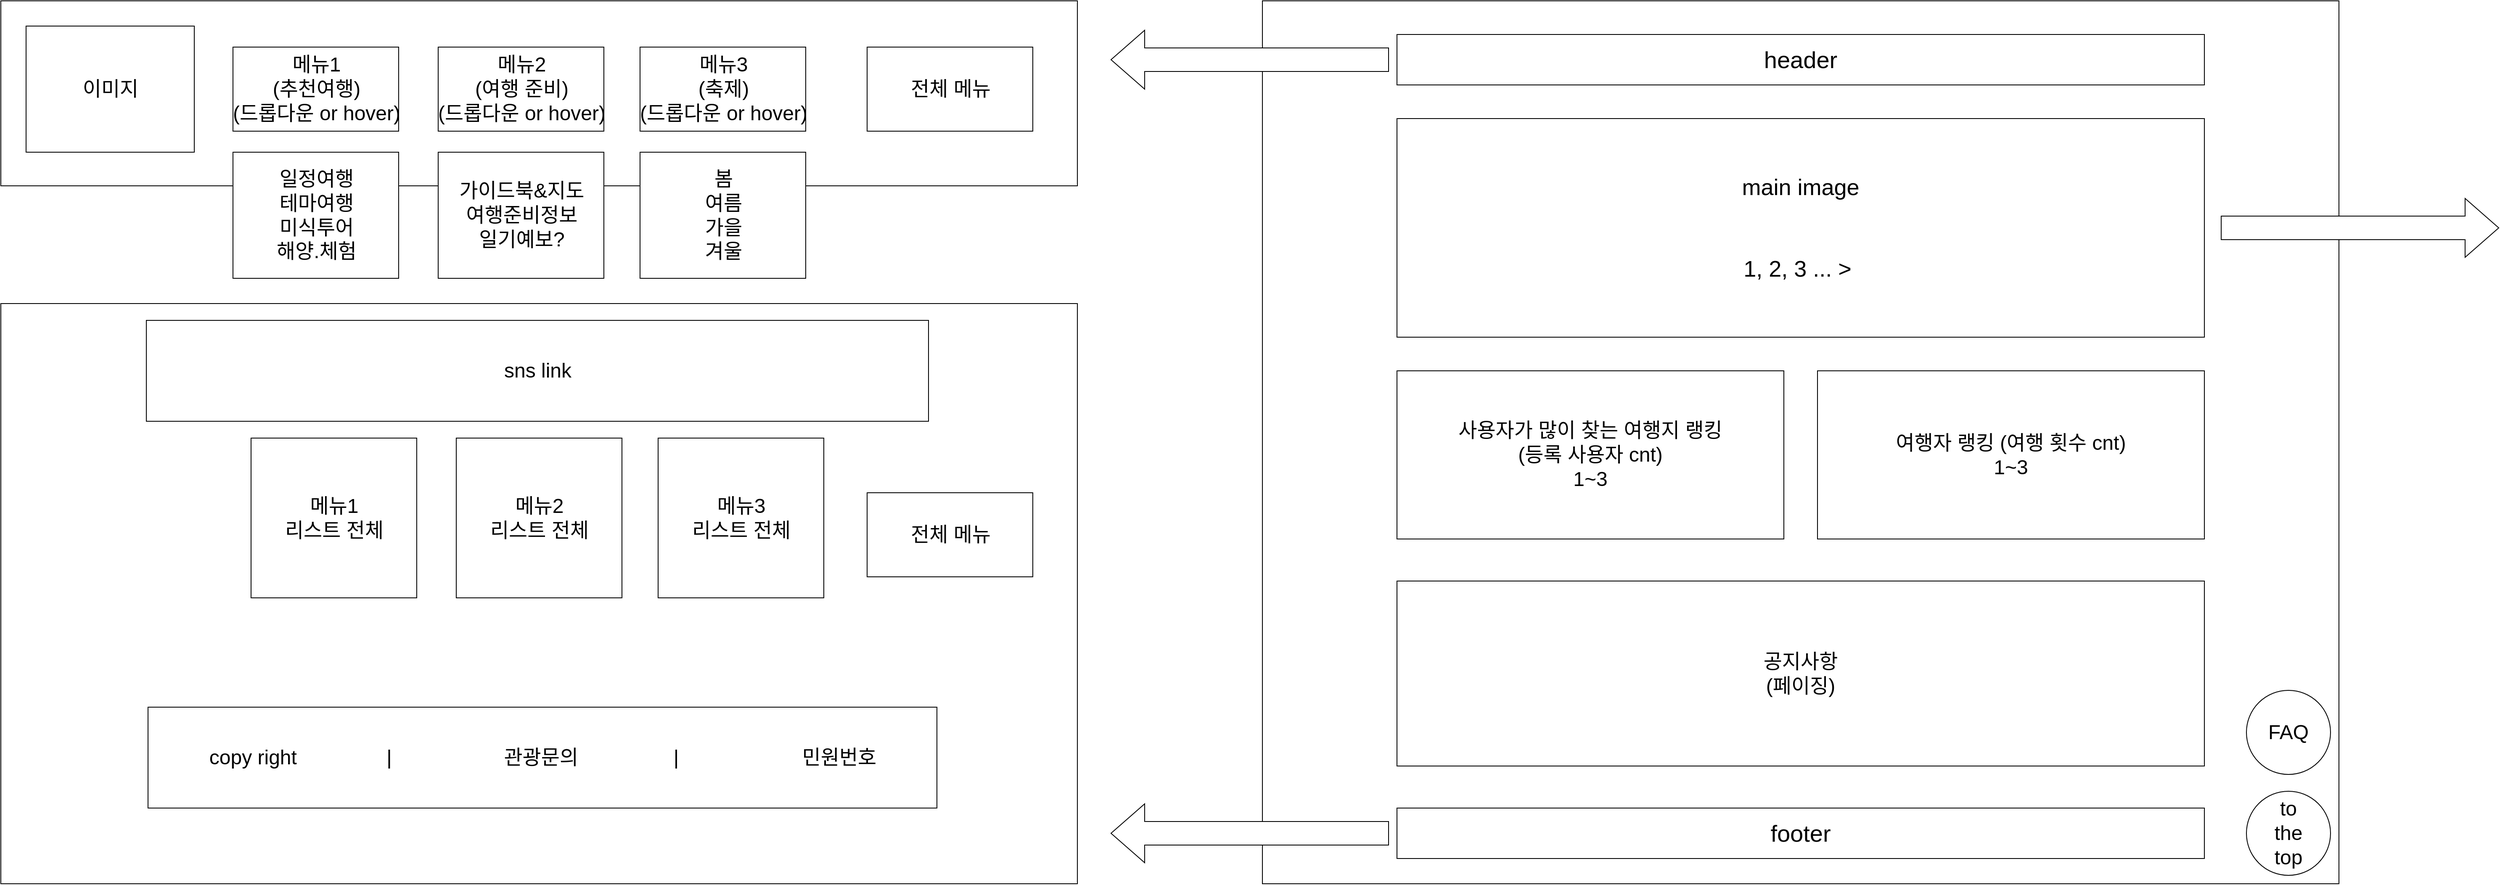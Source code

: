 <mxfile version="21.2.8" type="device">
  <diagram name="페이지-1" id="u2ZTSatMJ5kD2yKjt6Cd">
    <mxGraphModel dx="4417" dy="2549" grid="1" gridSize="10" guides="1" tooltips="1" connect="1" arrows="1" fold="1" page="1" pageScale="1" pageWidth="827" pageHeight="1169" math="0" shadow="0">
      <root>
        <mxCell id="0" />
        <mxCell id="1" parent="0" />
        <mxCell id="79dPRr0T3UXEtsJ1VB1F-2" value="" style="rounded=0;whiteSpace=wrap;html=1;" parent="1" vertex="1">
          <mxGeometry x="200" y="-1160" width="1280" height="1050" as="geometry" />
        </mxCell>
        <mxCell id="79dPRr0T3UXEtsJ1VB1F-3" value="header" style="rounded=0;whiteSpace=wrap;html=1;fontSize=28;" parent="1" vertex="1">
          <mxGeometry x="360" y="-1120" width="960" height="60" as="geometry" />
        </mxCell>
        <mxCell id="79dPRr0T3UXEtsJ1VB1F-4" value="footer" style="rounded=0;whiteSpace=wrap;html=1;fontSize=28;" parent="1" vertex="1">
          <mxGeometry x="360" y="-200" width="960" height="60" as="geometry" />
        </mxCell>
        <mxCell id="79dPRr0T3UXEtsJ1VB1F-6" value="main image&lt;br&gt;&lt;br&gt;&lt;br&gt;1, 2, 3 ... &amp;gt;&amp;nbsp;" style="rounded=0;whiteSpace=wrap;html=1;fontSize=27;" parent="1" vertex="1">
          <mxGeometry x="360" y="-1020" width="960" height="260" as="geometry" />
        </mxCell>
        <mxCell id="79dPRr0T3UXEtsJ1VB1F-7" value="사용자가 많이 찾는 여행지 랭킹&lt;br&gt;(등록 사용자 cnt)&lt;br&gt;1~3" style="rounded=0;whiteSpace=wrap;html=1;fontSize=24;" parent="1" vertex="1">
          <mxGeometry x="360" y="-720" width="460" height="200" as="geometry" />
        </mxCell>
        <mxCell id="79dPRr0T3UXEtsJ1VB1F-8" value="여행자 랭킹 (여행 횟수 cnt)&lt;br&gt;1~3" style="rounded=0;whiteSpace=wrap;html=1;fontSize=24;" parent="1" vertex="1">
          <mxGeometry x="860" y="-720" width="460" height="200" as="geometry" />
        </mxCell>
        <mxCell id="79dPRr0T3UXEtsJ1VB1F-9" value="공지사항&lt;br style=&quot;font-size: 24px;&quot;&gt;(페이징)" style="rounded=0;whiteSpace=wrap;html=1;fontSize=24;" parent="1" vertex="1">
          <mxGeometry x="360" y="-470" width="960" height="220" as="geometry" />
        </mxCell>
        <mxCell id="79dPRr0T3UXEtsJ1VB1F-10" value="to&lt;br style=&quot;font-size: 24px;&quot;&gt;the&lt;br style=&quot;font-size: 24px;&quot;&gt;top" style="ellipse;whiteSpace=wrap;html=1;aspect=fixed;fontSize=24;" parent="1" vertex="1">
          <mxGeometry x="1370" y="-220" width="100" height="100" as="geometry" />
        </mxCell>
        <mxCell id="79dPRr0T3UXEtsJ1VB1F-11" value="FAQ" style="ellipse;whiteSpace=wrap;html=1;aspect=fixed;fontSize=24;" parent="1" vertex="1">
          <mxGeometry x="1370" y="-340" width="100" height="100" as="geometry" />
        </mxCell>
        <mxCell id="79dPRr0T3UXEtsJ1VB1F-14" value="" style="html=1;shadow=0;dashed=0;align=center;verticalAlign=middle;shape=mxgraph.arrows2.arrow;dy=0.6;dx=40;flipH=1;notch=0;" parent="1" vertex="1">
          <mxGeometry x="20" y="-1125" width="330" height="70" as="geometry" />
        </mxCell>
        <mxCell id="79dPRr0T3UXEtsJ1VB1F-15" value="" style="rounded=0;whiteSpace=wrap;html=1;fontSize=24;" parent="1" vertex="1">
          <mxGeometry x="-1300" y="-1160" width="1280" height="220" as="geometry" />
        </mxCell>
        <mxCell id="79dPRr0T3UXEtsJ1VB1F-26" value="이미지" style="verticalLabelPosition=middle;verticalAlign=middle;html=1;shape=mxgraph.basic.rect;fillColor2=none;strokeWidth=1;size=20;indent=5;fontSize=24;labelPosition=center;align=center;" parent="1" vertex="1">
          <mxGeometry x="-1270" y="-1130" width="200" height="150" as="geometry" />
        </mxCell>
        <mxCell id="79dPRr0T3UXEtsJ1VB1F-27" value="메뉴1&lt;br&gt;(추천여행)&lt;br style=&quot;font-size: 24px;&quot;&gt;(드롭다운 or hover)" style="verticalLabelPosition=middle;verticalAlign=middle;html=1;shape=mxgraph.basic.rect;fillColor2=none;strokeWidth=1;size=20;indent=5;fontSize=24;labelPosition=center;align=center;" parent="1" vertex="1">
          <mxGeometry x="-1024" y="-1105" width="197" height="100" as="geometry" />
        </mxCell>
        <mxCell id="79dPRr0T3UXEtsJ1VB1F-28" value="메뉴2&lt;br&gt;(여행 준비)&lt;br style=&quot;font-size: 24px;&quot;&gt;(드롭다운 or hover)" style="verticalLabelPosition=middle;verticalAlign=middle;html=1;shape=mxgraph.basic.rect;fillColor2=none;strokeWidth=1;size=20;indent=5;fontSize=24;labelPosition=center;align=center;" parent="1" vertex="1">
          <mxGeometry x="-780" y="-1105" width="197" height="100" as="geometry" />
        </mxCell>
        <mxCell id="79dPRr0T3UXEtsJ1VB1F-29" value="메뉴3&lt;br&gt;(축제)&lt;br style=&quot;font-size: 24px;&quot;&gt;(드롭다운 or hover)" style="verticalLabelPosition=middle;verticalAlign=middle;html=1;shape=mxgraph.basic.rect;fillColor2=none;strokeWidth=1;size=20;indent=5;fontSize=24;labelPosition=center;align=center;" parent="1" vertex="1">
          <mxGeometry x="-540" y="-1105" width="197" height="100" as="geometry" />
        </mxCell>
        <mxCell id="79dPRr0T3UXEtsJ1VB1F-31" value="전체 메뉴" style="verticalLabelPosition=middle;verticalAlign=middle;html=1;shape=mxgraph.basic.rect;fillColor2=none;strokeWidth=1;size=20;indent=5;fontSize=24;labelPosition=center;align=center;" parent="1" vertex="1">
          <mxGeometry x="-270" y="-1105" width="197" height="100" as="geometry" />
        </mxCell>
        <mxCell id="79dPRr0T3UXEtsJ1VB1F-33" value="" style="rounded=0;whiteSpace=wrap;html=1;fontSize=24;" parent="1" vertex="1">
          <mxGeometry x="-1300" y="-800" width="1280" height="690" as="geometry" />
        </mxCell>
        <mxCell id="79dPRr0T3UXEtsJ1VB1F-34" value="sns link" style="verticalLabelPosition=middle;verticalAlign=middle;html=1;shape=mxgraph.basic.rect;fillColor2=none;strokeWidth=1;size=20;indent=5;fontSize=24;labelPosition=center;align=center;" parent="1" vertex="1">
          <mxGeometry x="-1127" y="-780" width="930" height="120" as="geometry" />
        </mxCell>
        <mxCell id="79dPRr0T3UXEtsJ1VB1F-35" value="메뉴1&lt;br style=&quot;font-size: 24px;&quot;&gt;리스트 전체" style="verticalLabelPosition=middle;verticalAlign=middle;html=1;shape=mxgraph.basic.rect;fillColor2=none;strokeWidth=1;size=20;indent=5;fontSize=24;labelPosition=center;align=center;" parent="1" vertex="1">
          <mxGeometry x="-1002.5" y="-640" width="197" height="190" as="geometry" />
        </mxCell>
        <mxCell id="79dPRr0T3UXEtsJ1VB1F-36" value="메뉴2&lt;br style=&quot;font-size: 24px;&quot;&gt;리스트 전체" style="verticalLabelPosition=middle;verticalAlign=middle;html=1;shape=mxgraph.basic.rect;fillColor2=none;strokeWidth=1;size=20;indent=5;fontSize=24;labelPosition=center;align=center;" parent="1" vertex="1">
          <mxGeometry x="-758.5" y="-640" width="197" height="190" as="geometry" />
        </mxCell>
        <mxCell id="79dPRr0T3UXEtsJ1VB1F-37" value="메뉴3&lt;br&gt;리스트 전체" style="verticalLabelPosition=middle;verticalAlign=middle;html=1;shape=mxgraph.basic.rect;fillColor2=none;strokeWidth=1;size=20;indent=5;fontSize=24;labelPosition=center;align=center;" parent="1" vertex="1">
          <mxGeometry x="-518.5" y="-640" width="197" height="190" as="geometry" />
        </mxCell>
        <mxCell id="79dPRr0T3UXEtsJ1VB1F-38" value="전체 메뉴" style="verticalLabelPosition=middle;verticalAlign=middle;html=1;shape=mxgraph.basic.rect;fillColor2=none;strokeWidth=1;size=20;indent=5;fontSize=24;labelPosition=center;align=center;" parent="1" vertex="1">
          <mxGeometry x="-270" y="-575" width="197" height="100" as="geometry" />
        </mxCell>
        <mxCell id="79dPRr0T3UXEtsJ1VB1F-39" value="" style="html=1;shadow=0;dashed=0;align=center;verticalAlign=middle;shape=mxgraph.arrows2.arrow;dy=0.6;dx=40;flipH=1;notch=0;" parent="1" vertex="1">
          <mxGeometry x="20" y="-205" width="330" height="70" as="geometry" />
        </mxCell>
        <mxCell id="79dPRr0T3UXEtsJ1VB1F-40" value="copy right&amp;nbsp; &amp;nbsp; &amp;nbsp; &amp;nbsp; &amp;nbsp; &amp;nbsp; &amp;nbsp; &amp;nbsp; |&amp;nbsp; &amp;nbsp; &amp;nbsp; &amp;nbsp; &amp;nbsp; &amp;nbsp; &amp;nbsp; &amp;nbsp; &amp;nbsp; &amp;nbsp; 관광문의&amp;nbsp; &amp;nbsp; &amp;nbsp; &amp;nbsp; &amp;nbsp; &amp;nbsp; &amp;nbsp; &amp;nbsp; &amp;nbsp;|&amp;nbsp; &amp;nbsp; &amp;nbsp; &amp;nbsp; &amp;nbsp; &amp;nbsp; &amp;nbsp; &amp;nbsp; &amp;nbsp; &amp;nbsp; &amp;nbsp; 민원번호" style="verticalLabelPosition=middle;verticalAlign=middle;html=1;shape=mxgraph.basic.rect;fillColor2=none;strokeWidth=1;size=20;indent=5;fontSize=24;labelPosition=center;align=center;" parent="1" vertex="1">
          <mxGeometry x="-1125" y="-320" width="938" height="120" as="geometry" />
        </mxCell>
        <mxCell id="79dPRr0T3UXEtsJ1VB1F-41" value="" style="html=1;shadow=0;dashed=0;align=center;verticalAlign=middle;shape=mxgraph.arrows2.arrow;dy=0.6;dx=40;flipH=1;notch=0;rotation=-180;" parent="1" vertex="1">
          <mxGeometry x="1340" y="-925" width="330" height="70" as="geometry" />
        </mxCell>
        <mxCell id="xsSEQkZ5mfMBy7Q5VlpZ-1" value="봄&lt;br&gt;여름&lt;br&gt;가을&lt;br&gt;겨울" style="verticalLabelPosition=middle;verticalAlign=middle;html=1;shape=mxgraph.basic.rect;fillColor2=none;strokeWidth=1;size=20;indent=5;fontSize=24;labelPosition=center;align=center;" parent="1" vertex="1">
          <mxGeometry x="-540" y="-980" width="197" height="150" as="geometry" />
        </mxCell>
        <mxCell id="xsSEQkZ5mfMBy7Q5VlpZ-2" value="가이드북&amp;amp;지도&lt;br&gt;여행준비정보&lt;br&gt;일기예보?" style="verticalLabelPosition=middle;verticalAlign=middle;html=1;shape=mxgraph.basic.rect;fillColor2=none;strokeWidth=1;size=20;indent=5;fontSize=24;labelPosition=center;align=center;" parent="1" vertex="1">
          <mxGeometry x="-780" y="-980" width="197" height="150" as="geometry" />
        </mxCell>
        <mxCell id="xsSEQkZ5mfMBy7Q5VlpZ-3" value="일정여행&lt;br&gt;테마여행&lt;br&gt;미식투어&lt;br&gt;해양.체험" style="verticalLabelPosition=middle;verticalAlign=middle;html=1;shape=mxgraph.basic.rect;fillColor2=none;strokeWidth=1;size=20;indent=5;fontSize=24;labelPosition=center;align=center;" parent="1" vertex="1">
          <mxGeometry x="-1024" y="-980" width="197" height="150" as="geometry" />
        </mxCell>
      </root>
    </mxGraphModel>
  </diagram>
</mxfile>
